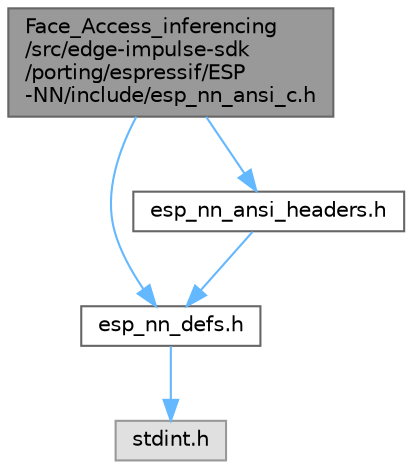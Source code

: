 digraph "Face_Access_inferencing/src/edge-impulse-sdk/porting/espressif/ESP-NN/include/esp_nn_ansi_c.h"
{
 // LATEX_PDF_SIZE
  bgcolor="transparent";
  edge [fontname=Helvetica,fontsize=10,labelfontname=Helvetica,labelfontsize=10];
  node [fontname=Helvetica,fontsize=10,shape=box,height=0.2,width=0.4];
  Node1 [id="Node000001",label="Face_Access_inferencing\l/src/edge-impulse-sdk\l/porting/espressif/ESP\l-NN/include/esp_nn_ansi_c.h",height=0.2,width=0.4,color="gray40", fillcolor="grey60", style="filled", fontcolor="black",tooltip=" "];
  Node1 -> Node2 [id="edge5_Node000001_Node000002",color="steelblue1",style="solid",tooltip=" "];
  Node2 [id="Node000002",label="esp_nn_defs.h",height=0.2,width=0.4,color="grey40", fillcolor="white", style="filled",URL="$esp__nn__defs_8h.html",tooltip=" "];
  Node2 -> Node3 [id="edge6_Node000002_Node000003",color="steelblue1",style="solid",tooltip=" "];
  Node3 [id="Node000003",label="stdint.h",height=0.2,width=0.4,color="grey60", fillcolor="#E0E0E0", style="filled",tooltip=" "];
  Node1 -> Node4 [id="edge7_Node000001_Node000004",color="steelblue1",style="solid",tooltip=" "];
  Node4 [id="Node000004",label="esp_nn_ansi_headers.h",height=0.2,width=0.4,color="grey40", fillcolor="white", style="filled",URL="$esp__nn__ansi__headers_8h.html",tooltip=" "];
  Node4 -> Node2 [id="edge8_Node000004_Node000002",color="steelblue1",style="solid",tooltip=" "];
}
